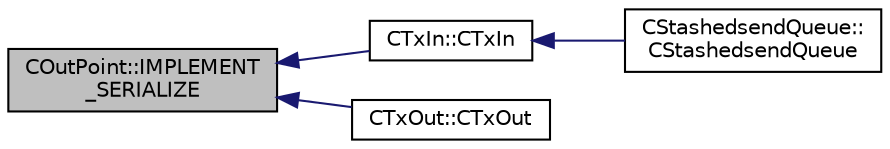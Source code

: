 digraph "COutPoint::IMPLEMENT_SERIALIZE"
{
  edge [fontname="Helvetica",fontsize="10",labelfontname="Helvetica",labelfontsize="10"];
  node [fontname="Helvetica",fontsize="10",shape=record];
  rankdir="LR";
  Node6 [label="COutPoint::IMPLEMENT\l_SERIALIZE",height=0.2,width=0.4,color="black", fillcolor="grey75", style="filled", fontcolor="black"];
  Node6 -> Node7 [dir="back",color="midnightblue",fontsize="10",style="solid",fontname="Helvetica"];
  Node7 [label="CTxIn::CTxIn",height=0.2,width=0.4,color="black", fillcolor="white", style="filled",URL="$de/da8/class_c_tx_in.html#abcf9f5a65b0a016b31912f4cd1f32c73"];
  Node7 -> Node8 [dir="back",color="midnightblue",fontsize="10",style="solid",fontname="Helvetica"];
  Node8 [label="CStashedsendQueue::\lCStashedsendQueue",height=0.2,width=0.4,color="black", fillcolor="white", style="filled",URL="$dd/d34/class_c_stashedsend_queue.html#abed6178709571bb82e2821c458a04978"];
  Node6 -> Node9 [dir="back",color="midnightblue",fontsize="10",style="solid",fontname="Helvetica"];
  Node9 [label="CTxOut::CTxOut",height=0.2,width=0.4,color="black", fillcolor="white", style="filled",URL="$d2/db7/class_c_tx_out.html#a46110a759b21c75968297768f759be59"];
}
